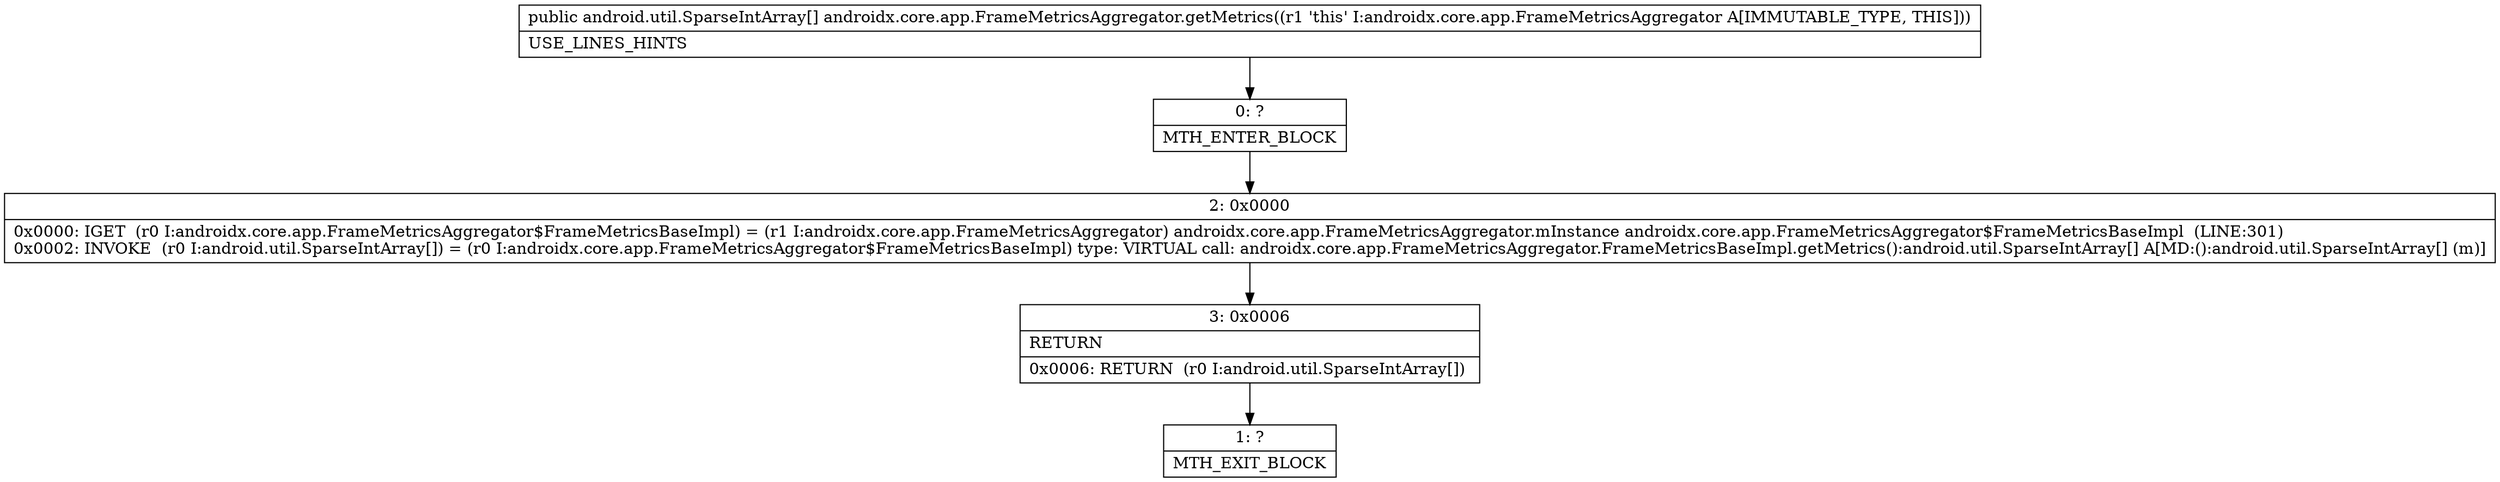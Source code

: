 digraph "CFG forandroidx.core.app.FrameMetricsAggregator.getMetrics()[Landroid\/util\/SparseIntArray;" {
Node_0 [shape=record,label="{0\:\ ?|MTH_ENTER_BLOCK\l}"];
Node_2 [shape=record,label="{2\:\ 0x0000|0x0000: IGET  (r0 I:androidx.core.app.FrameMetricsAggregator$FrameMetricsBaseImpl) = (r1 I:androidx.core.app.FrameMetricsAggregator) androidx.core.app.FrameMetricsAggregator.mInstance androidx.core.app.FrameMetricsAggregator$FrameMetricsBaseImpl  (LINE:301)\l0x0002: INVOKE  (r0 I:android.util.SparseIntArray[]) = (r0 I:androidx.core.app.FrameMetricsAggregator$FrameMetricsBaseImpl) type: VIRTUAL call: androidx.core.app.FrameMetricsAggregator.FrameMetricsBaseImpl.getMetrics():android.util.SparseIntArray[] A[MD:():android.util.SparseIntArray[] (m)]\l}"];
Node_3 [shape=record,label="{3\:\ 0x0006|RETURN\l|0x0006: RETURN  (r0 I:android.util.SparseIntArray[]) \l}"];
Node_1 [shape=record,label="{1\:\ ?|MTH_EXIT_BLOCK\l}"];
MethodNode[shape=record,label="{public android.util.SparseIntArray[] androidx.core.app.FrameMetricsAggregator.getMetrics((r1 'this' I:androidx.core.app.FrameMetricsAggregator A[IMMUTABLE_TYPE, THIS]))  | USE_LINES_HINTS\l}"];
MethodNode -> Node_0;Node_0 -> Node_2;
Node_2 -> Node_3;
Node_3 -> Node_1;
}


